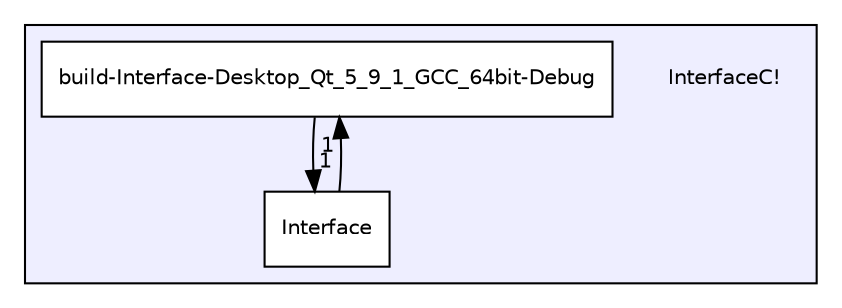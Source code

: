 digraph "InterfaceC!" {
  compound=true
  node [ fontsize="10", fontname="Helvetica"];
  edge [ labelfontsize="10", labelfontname="Helvetica"];
  subgraph clusterdir_07ded03c3fb1d1a294a57272e69f6af2 {
    graph [ bgcolor="#eeeeff", pencolor="black", label="" URL="dir_07ded03c3fb1d1a294a57272e69f6af2.html"];
    dir_07ded03c3fb1d1a294a57272e69f6af2 [shape=plaintext label="InterfaceC!"];
  dir_713a7753754e964bec62806af71d5fab [shape=box label="build-Interface-Desktop_Qt_5_9_1_GCC_64bit-Debug" fillcolor="white" style="filled" URL="dir_713a7753754e964bec62806af71d5fab.html"];
  dir_70f903116db36c649a67dcd820686096 [shape=box label="Interface" fillcolor="white" style="filled" URL="dir_70f903116db36c649a67dcd820686096.html"];
  }
  dir_713a7753754e964bec62806af71d5fab->dir_70f903116db36c649a67dcd820686096 [headlabel="1", labeldistance=1.5 headhref="dir_000009_000010.html"];
  dir_70f903116db36c649a67dcd820686096->dir_713a7753754e964bec62806af71d5fab [headlabel="1", labeldistance=1.5 headhref="dir_000010_000009.html"];
}
